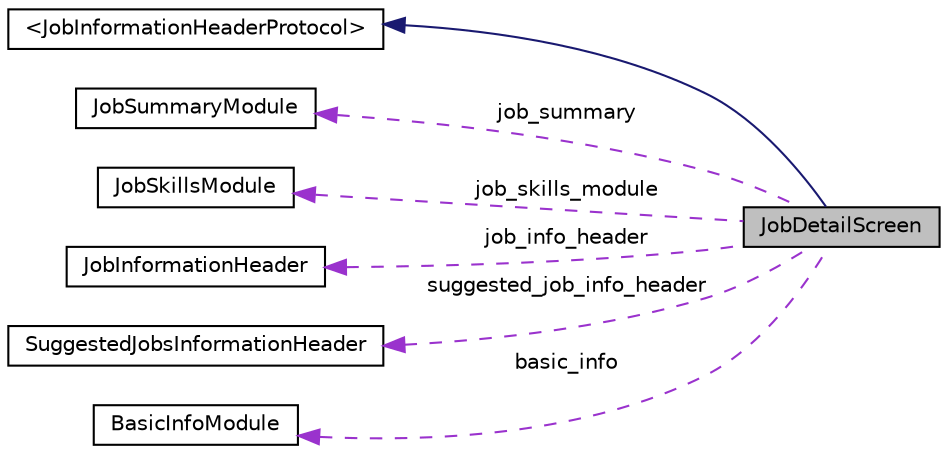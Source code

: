 digraph G
{
  edge [fontname="Helvetica",fontsize="10",labelfontname="Helvetica",labelfontsize="10"];
  node [fontname="Helvetica",fontsize="10",shape=record];
  rankdir="LR";
  Node1 [label="JobDetailScreen",height=0.2,width=0.4,color="black", fillcolor="grey75", style="filled" fontcolor="black"];
  Node2 -> Node1 [dir="back",color="midnightblue",fontsize="10",style="solid",fontname="Helvetica"];
  Node2 [label="\<JobInformationHeaderProtocol\>",height=0.2,width=0.4,color="black", fillcolor="white", style="filled",URL="$protocol_job_information_header_protocol-p.html"];
  Node3 -> Node1 [dir="back",color="darkorchid3",fontsize="10",style="dashed",label=" job_summary" ,fontname="Helvetica"];
  Node3 [label="JobSummaryModule",height=0.2,width=0.4,color="black", fillcolor="white", style="filled",URL="$interface_job_summary_module.html"];
  Node4 -> Node1 [dir="back",color="darkorchid3",fontsize="10",style="dashed",label=" job_skills_module" ,fontname="Helvetica"];
  Node4 [label="JobSkillsModule",height=0.2,width=0.4,color="black", fillcolor="white", style="filled",URL="$interface_job_skills_module.html"];
  Node5 -> Node1 [dir="back",color="darkorchid3",fontsize="10",style="dashed",label=" job_info_header" ,fontname="Helvetica"];
  Node5 [label="JobInformationHeader",height=0.2,width=0.4,color="black", fillcolor="white", style="filled",URL="$interface_job_information_header.html"];
  Node6 -> Node1 [dir="back",color="darkorchid3",fontsize="10",style="dashed",label=" suggested_job_info_header" ,fontname="Helvetica"];
  Node6 [label="SuggestedJobsInformationHeader",height=0.2,width=0.4,color="black", fillcolor="white", style="filled",URL="$interface_suggested_jobs_information_header.html"];
  Node7 -> Node1 [dir="back",color="darkorchid3",fontsize="10",style="dashed",label=" basic_info" ,fontname="Helvetica"];
  Node7 [label="BasicInfoModule",height=0.2,width=0.4,color="black", fillcolor="white", style="filled",URL="$interface_basic_info_module.html"];
}
